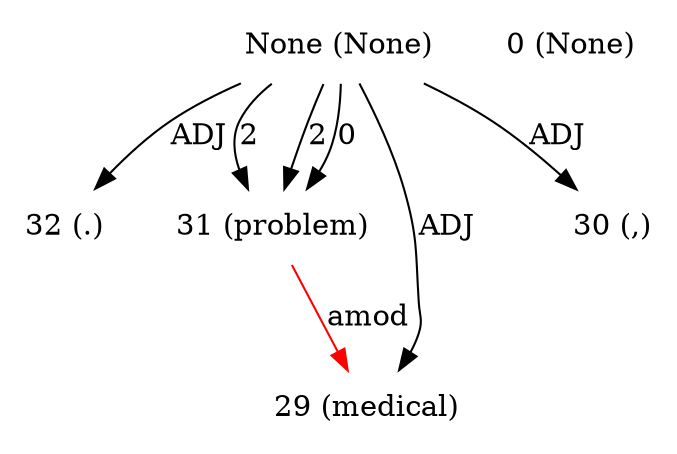 digraph G{
edge [dir=forward]
node [shape=plaintext]

None [label="None (None)"]
None -> 32 [label="ADJ"]
None [label="None (None)"]
None -> 31 [label="2"]
None [label="None (None)"]
None -> 31 [label="2"]
None [label="None (None)"]
None -> 31 [label="0"]
None -> 29 [label="ADJ"]
None -> 30 [label="ADJ"]
0 [label="0 (None)"]
29 [label="29 (medical)"]
31 -> 29 [label="amod", color="red"]
30 [label="30 (,)"]
31 [label="31 (problem)"]
32 [label="32 (.)"]
}
